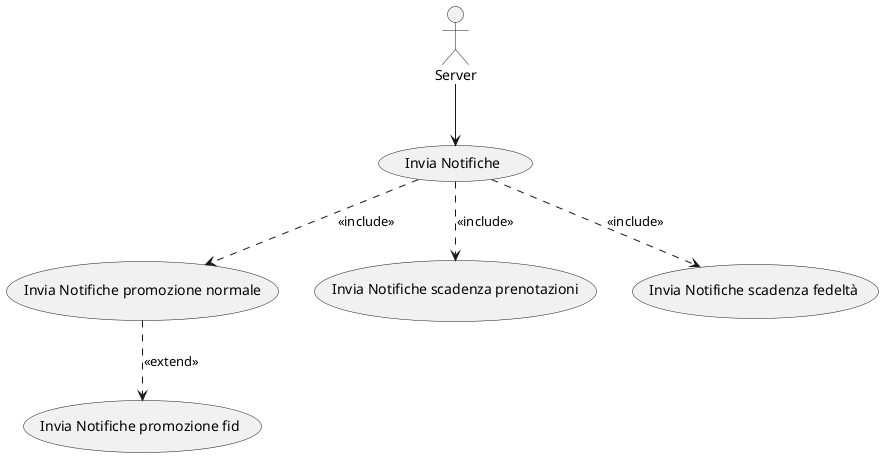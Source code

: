 @startuml
actor Server

Server --> (Invia Notifiche)

(Invia Notifiche) ..> (Invia Notifiche promozione normale) : <<include>>
(Invia Notifiche) ..> (Invia Notifiche scadenza prenotazioni) : <<include>>
(Invia Notifiche) ..> (Invia Notifiche scadenza fedeltà) : <<include>>
(Invia Notifiche promozione normale) ..> (Invia Notifiche promozione fid) : <<extend>>
@enduml